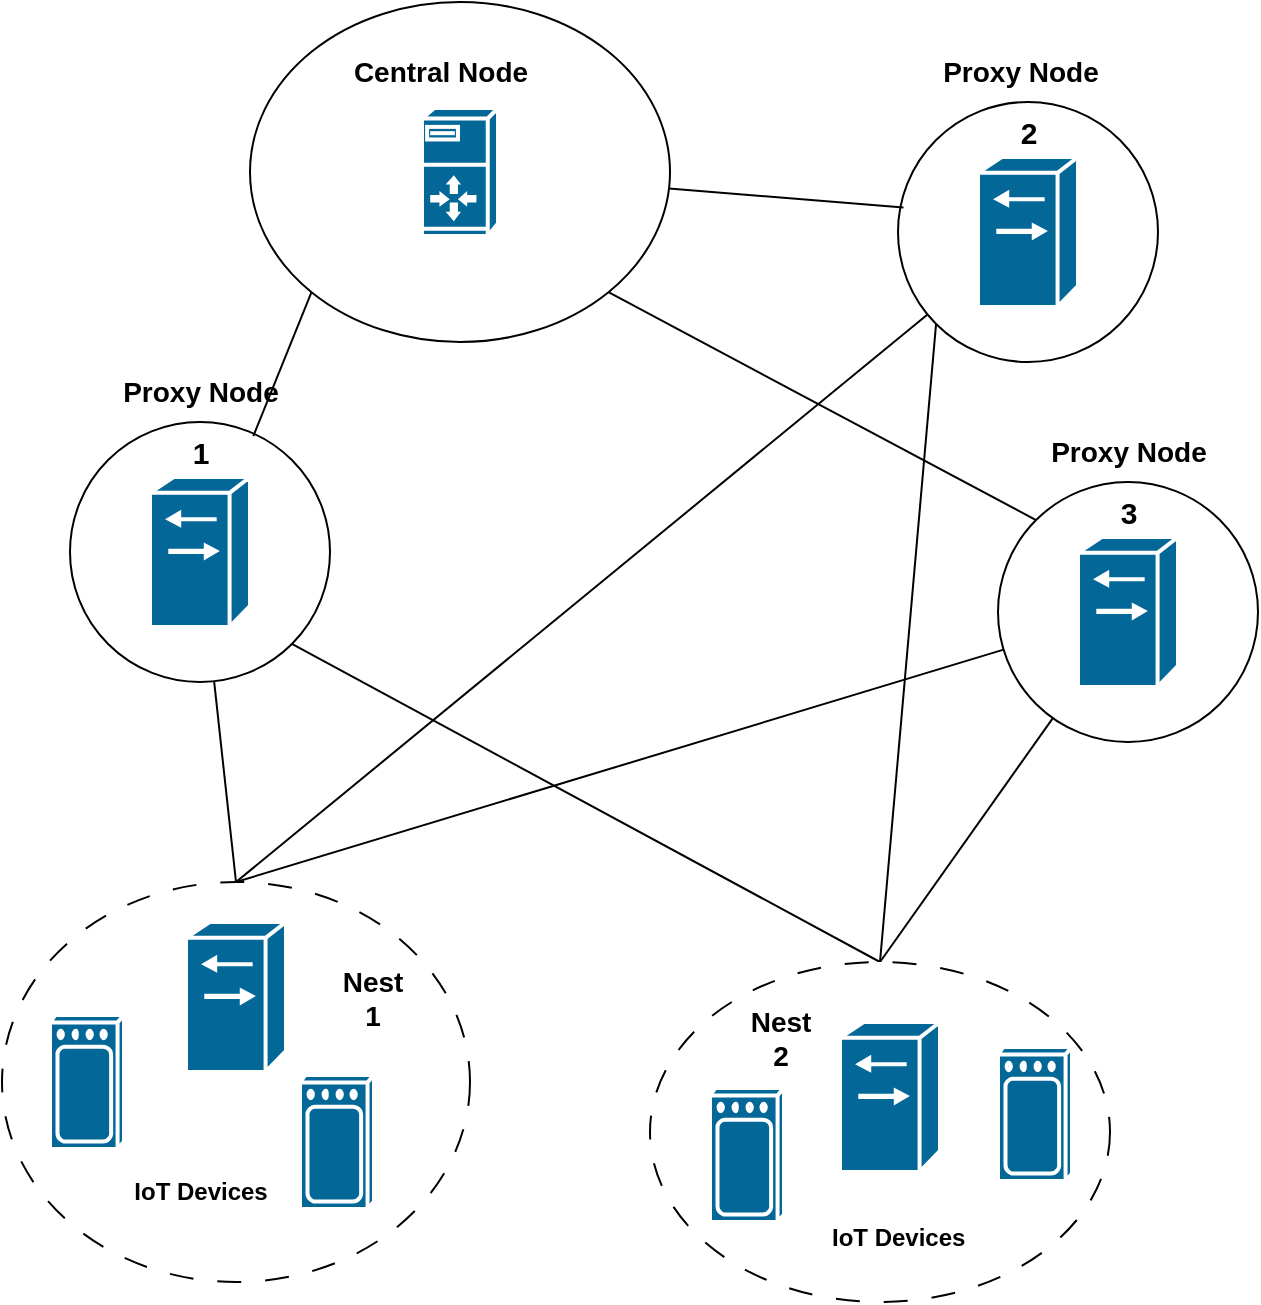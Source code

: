 <mxfile version="24.7.14">
  <diagram name="Page-1" id="SdW_Q_CEadIC6-D5emqW">
    <mxGraphModel dx="1122" dy="668" grid="1" gridSize="10" guides="1" tooltips="1" connect="1" arrows="1" fold="1" page="1" pageScale="1" pageWidth="850" pageHeight="1100" math="0" shadow="0">
      <root>
        <mxCell id="0" />
        <mxCell id="1" parent="0" />
        <mxCell id="m6UcVt8DHTyEMosxwBQ_-36" style="edgeStyle=none;shape=connector;rounded=0;orthogonalLoop=1;jettySize=auto;html=1;exitX=1;exitY=1;exitDx=0;exitDy=0;entryX=0;entryY=0;entryDx=0;entryDy=0;strokeColor=default;align=center;verticalAlign=middle;fontFamily=Helvetica;fontSize=11;fontColor=default;labelBackgroundColor=default;endArrow=none;endFill=0;" edge="1" parent="1" source="m6UcVt8DHTyEMosxwBQ_-4" target="m6UcVt8DHTyEMosxwBQ_-7">
          <mxGeometry relative="1" as="geometry" />
        </mxCell>
        <mxCell id="m6UcVt8DHTyEMosxwBQ_-4" value="" style="ellipse;whiteSpace=wrap;html=1;" vertex="1" parent="1">
          <mxGeometry x="130" y="40" width="210" height="170" as="geometry" />
        </mxCell>
        <mxCell id="m6UcVt8DHTyEMosxwBQ_-1" value="" style="shape=mxgraph.cisco.servers.server_with_router;sketch=0;html=1;pointerEvents=1;dashed=0;fillColor=#036897;strokeColor=#ffffff;strokeWidth=2;verticalLabelPosition=bottom;verticalAlign=top;align=center;outlineConnect=0;" vertex="1" parent="1">
          <mxGeometry x="216" y="93" width="38" height="64" as="geometry" />
        </mxCell>
        <mxCell id="m6UcVt8DHTyEMosxwBQ_-2" value="&lt;div style=&quot;font-size: 13px;&quot;&gt;&lt;font size=&quot;1&quot;&gt;&lt;b style=&quot;font-size: 14px;&quot;&gt;Central Node&lt;/b&gt;&lt;/font&gt;&lt;/div&gt;" style="text;html=1;align=center;verticalAlign=middle;resizable=0;points=[];autosize=1;strokeColor=none;fillColor=none;" vertex="1" parent="1">
          <mxGeometry x="170" y="60" width="110" height="30" as="geometry" />
        </mxCell>
        <mxCell id="m6UcVt8DHTyEMosxwBQ_-28" style="edgeStyle=none;shape=connector;rounded=0;orthogonalLoop=1;jettySize=auto;html=1;entryX=0.5;entryY=0;entryDx=0;entryDy=0;strokeColor=default;align=center;verticalAlign=middle;fontFamily=Helvetica;fontSize=11;fontColor=default;labelBackgroundColor=default;endArrow=none;endFill=0;" edge="1" parent="1" source="m6UcVt8DHTyEMosxwBQ_-5" target="m6UcVt8DHTyEMosxwBQ_-9">
          <mxGeometry relative="1" as="geometry" />
        </mxCell>
        <mxCell id="m6UcVt8DHTyEMosxwBQ_-29" style="edgeStyle=none;shape=connector;rounded=0;orthogonalLoop=1;jettySize=auto;html=1;exitX=1;exitY=1;exitDx=0;exitDy=0;entryX=0.5;entryY=0;entryDx=0;entryDy=0;strokeColor=default;align=center;verticalAlign=middle;fontFamily=Helvetica;fontSize=11;fontColor=default;labelBackgroundColor=default;endArrow=none;endFill=0;" edge="1" parent="1" source="m6UcVt8DHTyEMosxwBQ_-5" target="m6UcVt8DHTyEMosxwBQ_-10">
          <mxGeometry relative="1" as="geometry" />
        </mxCell>
        <mxCell id="m6UcVt8DHTyEMosxwBQ_-5" value="" style="ellipse;whiteSpace=wrap;html=1;" vertex="1" parent="1">
          <mxGeometry x="40" y="250" width="130" height="130" as="geometry" />
        </mxCell>
        <mxCell id="m6UcVt8DHTyEMosxwBQ_-30" style="edgeStyle=none;shape=connector;rounded=0;orthogonalLoop=1;jettySize=auto;html=1;entryX=0.5;entryY=0;entryDx=0;entryDy=0;strokeColor=default;align=center;verticalAlign=middle;fontFamily=Helvetica;fontSize=11;fontColor=default;labelBackgroundColor=default;endArrow=none;endFill=0;" edge="1" parent="1" source="m6UcVt8DHTyEMosxwBQ_-7" target="m6UcVt8DHTyEMosxwBQ_-10">
          <mxGeometry relative="1" as="geometry" />
        </mxCell>
        <mxCell id="m6UcVt8DHTyEMosxwBQ_-33" style="edgeStyle=none;shape=connector;rounded=0;orthogonalLoop=1;jettySize=auto;html=1;entryX=0.5;entryY=0;entryDx=0;entryDy=0;strokeColor=default;align=center;verticalAlign=middle;fontFamily=Helvetica;fontSize=11;fontColor=default;labelBackgroundColor=default;endArrow=none;endFill=0;" edge="1" parent="1" source="m6UcVt8DHTyEMosxwBQ_-7" target="m6UcVt8DHTyEMosxwBQ_-9">
          <mxGeometry relative="1" as="geometry" />
        </mxCell>
        <mxCell id="m6UcVt8DHTyEMosxwBQ_-7" value="" style="ellipse;whiteSpace=wrap;html=1;" vertex="1" parent="1">
          <mxGeometry x="504" y="280" width="130" height="130" as="geometry" />
        </mxCell>
        <mxCell id="m6UcVt8DHTyEMosxwBQ_-31" style="edgeStyle=none;shape=connector;rounded=0;orthogonalLoop=1;jettySize=auto;html=1;exitX=0;exitY=1;exitDx=0;exitDy=0;entryX=0.5;entryY=0;entryDx=0;entryDy=0;strokeColor=default;align=center;verticalAlign=middle;fontFamily=Helvetica;fontSize=11;fontColor=default;labelBackgroundColor=default;endArrow=none;endFill=0;" edge="1" parent="1" source="m6UcVt8DHTyEMosxwBQ_-8" target="m6UcVt8DHTyEMosxwBQ_-10">
          <mxGeometry relative="1" as="geometry" />
        </mxCell>
        <mxCell id="m6UcVt8DHTyEMosxwBQ_-32" style="edgeStyle=none;shape=connector;rounded=0;orthogonalLoop=1;jettySize=auto;html=1;entryX=0.5;entryY=0;entryDx=0;entryDy=0;strokeColor=default;align=center;verticalAlign=middle;fontFamily=Helvetica;fontSize=11;fontColor=default;labelBackgroundColor=default;endArrow=none;endFill=0;" edge="1" parent="1" source="m6UcVt8DHTyEMosxwBQ_-8" target="m6UcVt8DHTyEMosxwBQ_-9">
          <mxGeometry relative="1" as="geometry" />
        </mxCell>
        <mxCell id="m6UcVt8DHTyEMosxwBQ_-8" value="" style="ellipse;whiteSpace=wrap;html=1;" vertex="1" parent="1">
          <mxGeometry x="454" y="90" width="130" height="130" as="geometry" />
        </mxCell>
        <mxCell id="m6UcVt8DHTyEMosxwBQ_-9" value="" style="ellipse;whiteSpace=wrap;html=1;dashed=1;dashPattern=12 12;" vertex="1" parent="1">
          <mxGeometry x="6" y="480" width="234" height="200" as="geometry" />
        </mxCell>
        <mxCell id="m6UcVt8DHTyEMosxwBQ_-10" value="" style="ellipse;whiteSpace=wrap;html=1;dashed=1;dashPattern=12 12;" vertex="1" parent="1">
          <mxGeometry x="330" y="520" width="230" height="170" as="geometry" />
        </mxCell>
        <mxCell id="m6UcVt8DHTyEMosxwBQ_-20" value="&lt;font size=&quot;1&quot;&gt;&lt;b style=&quot;font-size: 14px;&quot;&gt;Proxy Node&lt;/b&gt;&lt;/font&gt;" style="text;html=1;align=center;verticalAlign=middle;resizable=0;points=[];autosize=1;strokeColor=none;fillColor=none;fontFamily=Helvetica;fontSize=11;fontColor=default;labelBackgroundColor=default;" vertex="1" parent="1">
          <mxGeometry x="55" y="220" width="100" height="30" as="geometry" />
        </mxCell>
        <mxCell id="m6UcVt8DHTyEMosxwBQ_-21" value="&lt;font size=&quot;1&quot;&gt;&lt;b style=&quot;font-size: 14px;&quot;&gt;Proxy Node&lt;/b&gt;&lt;/font&gt;" style="text;html=1;align=center;verticalAlign=middle;resizable=0;points=[];autosize=1;strokeColor=none;fillColor=none;fontFamily=Helvetica;fontSize=11;fontColor=default;labelBackgroundColor=default;" vertex="1" parent="1">
          <mxGeometry x="519" y="250" width="100" height="30" as="geometry" />
        </mxCell>
        <mxCell id="m6UcVt8DHTyEMosxwBQ_-22" value="&lt;font size=&quot;1&quot;&gt;&lt;b style=&quot;font-size: 14px;&quot;&gt;Proxy Node&lt;/b&gt;&lt;/font&gt;" style="text;html=1;align=center;verticalAlign=middle;resizable=0;points=[];autosize=1;strokeColor=none;fillColor=none;fontFamily=Helvetica;fontSize=11;fontColor=default;labelBackgroundColor=default;" vertex="1" parent="1">
          <mxGeometry x="465" y="60" width="100" height="30" as="geometry" />
        </mxCell>
        <mxCell id="m6UcVt8DHTyEMosxwBQ_-24" value="" style="shape=mxgraph.cisco.switches.generic_softswitch;sketch=0;html=1;pointerEvents=1;dashed=0;fillColor=#036897;strokeColor=#ffffff;strokeWidth=2;verticalLabelPosition=bottom;verticalAlign=top;align=center;outlineConnect=0;fontFamily=Helvetica;fontSize=11;fontColor=default;labelBackgroundColor=default;" vertex="1" parent="1">
          <mxGeometry x="80" y="277.5" width="50" height="75" as="geometry" />
        </mxCell>
        <mxCell id="m6UcVt8DHTyEMosxwBQ_-25" value="" style="shape=mxgraph.cisco.switches.generic_softswitch;sketch=0;html=1;pointerEvents=1;dashed=0;fillColor=#036897;strokeColor=#ffffff;strokeWidth=2;verticalLabelPosition=bottom;verticalAlign=top;align=center;outlineConnect=0;fontFamily=Helvetica;fontSize=11;fontColor=default;labelBackgroundColor=default;" vertex="1" parent="1">
          <mxGeometry x="544" y="307.5" width="50" height="75" as="geometry" />
        </mxCell>
        <mxCell id="m6UcVt8DHTyEMosxwBQ_-26" value="" style="shape=mxgraph.cisco.switches.generic_softswitch;sketch=0;html=1;pointerEvents=1;dashed=0;fillColor=#036897;strokeColor=#ffffff;strokeWidth=2;verticalLabelPosition=bottom;verticalAlign=top;align=center;outlineConnect=0;fontFamily=Helvetica;fontSize=11;fontColor=default;labelBackgroundColor=default;" vertex="1" parent="1">
          <mxGeometry x="494" y="117.5" width="50" height="75" as="geometry" />
        </mxCell>
        <mxCell id="m6UcVt8DHTyEMosxwBQ_-34" style="edgeStyle=none;shape=connector;rounded=0;orthogonalLoop=1;jettySize=auto;html=1;exitX=0;exitY=1;exitDx=0;exitDy=0;entryX=0.705;entryY=0.054;entryDx=0;entryDy=0;entryPerimeter=0;strokeColor=default;align=center;verticalAlign=middle;fontFamily=Helvetica;fontSize=11;fontColor=default;labelBackgroundColor=default;endArrow=none;endFill=0;" edge="1" parent="1" source="m6UcVt8DHTyEMosxwBQ_-4" target="m6UcVt8DHTyEMosxwBQ_-5">
          <mxGeometry relative="1" as="geometry" />
        </mxCell>
        <mxCell id="m6UcVt8DHTyEMosxwBQ_-35" style="edgeStyle=none;shape=connector;rounded=0;orthogonalLoop=1;jettySize=auto;html=1;entryX=0.021;entryY=0.406;entryDx=0;entryDy=0;entryPerimeter=0;strokeColor=default;align=center;verticalAlign=middle;fontFamily=Helvetica;fontSize=11;fontColor=default;labelBackgroundColor=default;endArrow=none;endFill=0;" edge="1" parent="1" source="m6UcVt8DHTyEMosxwBQ_-4" target="m6UcVt8DHTyEMosxwBQ_-8">
          <mxGeometry relative="1" as="geometry" />
        </mxCell>
        <mxCell id="m6UcVt8DHTyEMosxwBQ_-40" value="" style="shape=mxgraph.cisco.switches.generic_softswitch;sketch=0;html=1;pointerEvents=1;dashed=0;fillColor=#036897;strokeColor=#ffffff;strokeWidth=2;verticalLabelPosition=bottom;verticalAlign=top;align=center;outlineConnect=0;fontFamily=Helvetica;fontSize=11;fontColor=default;labelBackgroundColor=default;" vertex="1" parent="1">
          <mxGeometry x="98" y="500" width="50" height="75" as="geometry" />
        </mxCell>
        <mxCell id="m6UcVt8DHTyEMosxwBQ_-41" value="" style="shape=mxgraph.cisco.switches.generic_softswitch;sketch=0;html=1;pointerEvents=1;dashed=0;fillColor=#036897;strokeColor=#ffffff;strokeWidth=2;verticalLabelPosition=bottom;verticalAlign=top;align=center;outlineConnect=0;fontFamily=Helvetica;fontSize=11;fontColor=default;labelBackgroundColor=default;" vertex="1" parent="1">
          <mxGeometry x="425" y="550" width="50" height="75" as="geometry" />
        </mxCell>
        <mxCell id="m6UcVt8DHTyEMosxwBQ_-43" value="&lt;div&gt;&lt;b&gt;&lt;font style=&quot;font-size: 14px;&quot;&gt;Nest&lt;/font&gt;&lt;/b&gt;&lt;/div&gt;&lt;div&gt;&lt;b&gt;&lt;font style=&quot;font-size: 14px;&quot;&gt;2&lt;/font&gt;&lt;/b&gt;&lt;/div&gt;" style="text;html=1;align=center;verticalAlign=middle;resizable=0;points=[];autosize=1;strokeColor=none;fillColor=none;fontFamily=Helvetica;fontSize=11;fontColor=default;labelBackgroundColor=default;" vertex="1" parent="1">
          <mxGeometry x="370" y="533" width="50" height="50" as="geometry" />
        </mxCell>
        <mxCell id="m6UcVt8DHTyEMosxwBQ_-45" value="" style="shape=mxgraph.cisco.wireless.wireless;sketch=0;html=1;pointerEvents=1;dashed=0;fillColor=#036897;strokeColor=#ffffff;strokeWidth=2;verticalLabelPosition=bottom;verticalAlign=top;align=center;outlineConnect=0;fontFamily=Helvetica;fontSize=11;fontColor=default;labelBackgroundColor=default;" vertex="1" parent="1">
          <mxGeometry x="155" y="576.5" width="37" height="67" as="geometry" />
        </mxCell>
        <mxCell id="m6UcVt8DHTyEMosxwBQ_-46" value="" style="shape=mxgraph.cisco.wireless.wireless;sketch=0;html=1;pointerEvents=1;dashed=0;fillColor=#036897;strokeColor=#ffffff;strokeWidth=2;verticalLabelPosition=bottom;verticalAlign=top;align=center;outlineConnect=0;fontFamily=Helvetica;fontSize=11;fontColor=default;labelBackgroundColor=default;" vertex="1" parent="1">
          <mxGeometry x="30" y="546.5" width="37" height="67" as="geometry" />
        </mxCell>
        <mxCell id="m6UcVt8DHTyEMosxwBQ_-47" value="" style="shape=mxgraph.cisco.wireless.wireless;sketch=0;html=1;pointerEvents=1;dashed=0;fillColor=#036897;strokeColor=#ffffff;strokeWidth=2;verticalLabelPosition=bottom;verticalAlign=top;align=center;outlineConnect=0;fontFamily=Helvetica;fontSize=11;fontColor=default;labelBackgroundColor=default;" vertex="1" parent="1">
          <mxGeometry x="360" y="583" width="37" height="67" as="geometry" />
        </mxCell>
        <mxCell id="m6UcVt8DHTyEMosxwBQ_-48" value="" style="shape=mxgraph.cisco.wireless.wireless;sketch=0;html=1;pointerEvents=1;dashed=0;fillColor=#036897;strokeColor=#ffffff;strokeWidth=2;verticalLabelPosition=bottom;verticalAlign=top;align=center;outlineConnect=0;fontFamily=Helvetica;fontSize=11;fontColor=default;labelBackgroundColor=default;" vertex="1" parent="1">
          <mxGeometry x="504" y="562.5" width="37" height="67" as="geometry" />
        </mxCell>
        <mxCell id="m6UcVt8DHTyEMosxwBQ_-49" value="&lt;div&gt;&lt;b&gt;&lt;font style=&quot;font-size: 14px;&quot;&gt;Nest&lt;/font&gt;&lt;/b&gt;&lt;/div&gt;&lt;div&gt;&lt;b&gt;&lt;font style=&quot;font-size: 14px;&quot;&gt;1&lt;/font&gt;&lt;/b&gt;&lt;/div&gt;" style="text;html=1;align=center;verticalAlign=middle;resizable=0;points=[];autosize=1;strokeColor=none;fillColor=none;fontFamily=Helvetica;fontSize=11;fontColor=default;labelBackgroundColor=default;" vertex="1" parent="1">
          <mxGeometry x="166" y="512.5" width="50" height="50" as="geometry" />
        </mxCell>
        <mxCell id="m6UcVt8DHTyEMosxwBQ_-50" value="&lt;font style=&quot;font-size: 15px;&quot;&gt;&lt;b&gt;1&lt;/b&gt;&lt;/font&gt;" style="text;html=1;align=center;verticalAlign=middle;resizable=0;points=[];autosize=1;strokeColor=none;fillColor=none;fontFamily=Helvetica;fontSize=11;fontColor=default;labelBackgroundColor=default;" vertex="1" parent="1">
          <mxGeometry x="90" y="250" width="30" height="30" as="geometry" />
        </mxCell>
        <mxCell id="m6UcVt8DHTyEMosxwBQ_-51" value="&lt;font size=&quot;1&quot;&gt;&lt;b style=&quot;font-size: 15px;&quot;&gt;3&lt;/b&gt;&lt;/font&gt;" style="text;html=1;align=center;verticalAlign=middle;resizable=0;points=[];autosize=1;strokeColor=none;fillColor=none;fontFamily=Helvetica;fontSize=11;fontColor=default;labelBackgroundColor=default;" vertex="1" parent="1">
          <mxGeometry x="554" y="280" width="30" height="30" as="geometry" />
        </mxCell>
        <mxCell id="m6UcVt8DHTyEMosxwBQ_-52" value="&lt;font size=&quot;1&quot;&gt;&lt;b style=&quot;font-size: 15px;&quot;&gt;2&lt;/b&gt;&lt;/font&gt;" style="text;html=1;align=center;verticalAlign=middle;resizable=0;points=[];autosize=1;strokeColor=none;fillColor=none;fontFamily=Helvetica;fontSize=11;fontColor=default;labelBackgroundColor=default;" vertex="1" parent="1">
          <mxGeometry x="504" y="90" width="30" height="30" as="geometry" />
        </mxCell>
        <mxCell id="m6UcVt8DHTyEMosxwBQ_-55" value="&lt;font style=&quot;font-size: 12px;&quot;&gt;&lt;b&gt;IoT Devices&lt;/b&gt;&lt;/font&gt;" style="text;html=1;align=center;verticalAlign=middle;resizable=0;points=[];autosize=1;strokeColor=none;fillColor=none;fontFamily=Helvetica;fontSize=11;fontColor=default;labelBackgroundColor=default;" vertex="1" parent="1">
          <mxGeometry x="60" y="620" width="90" height="30" as="geometry" />
        </mxCell>
        <mxCell id="m6UcVt8DHTyEMosxwBQ_-56" value="&lt;font style=&quot;font-size: 12px;&quot;&gt;&lt;b&gt;IoT Devices&lt;/b&gt;&lt;/font&gt;" style="text;whiteSpace=wrap;html=1;fontFamily=Helvetica;fontSize=11;fontColor=default;labelBackgroundColor=default;" vertex="1" parent="1">
          <mxGeometry x="419" y="643.5" width="100" height="40" as="geometry" />
        </mxCell>
      </root>
    </mxGraphModel>
  </diagram>
</mxfile>

